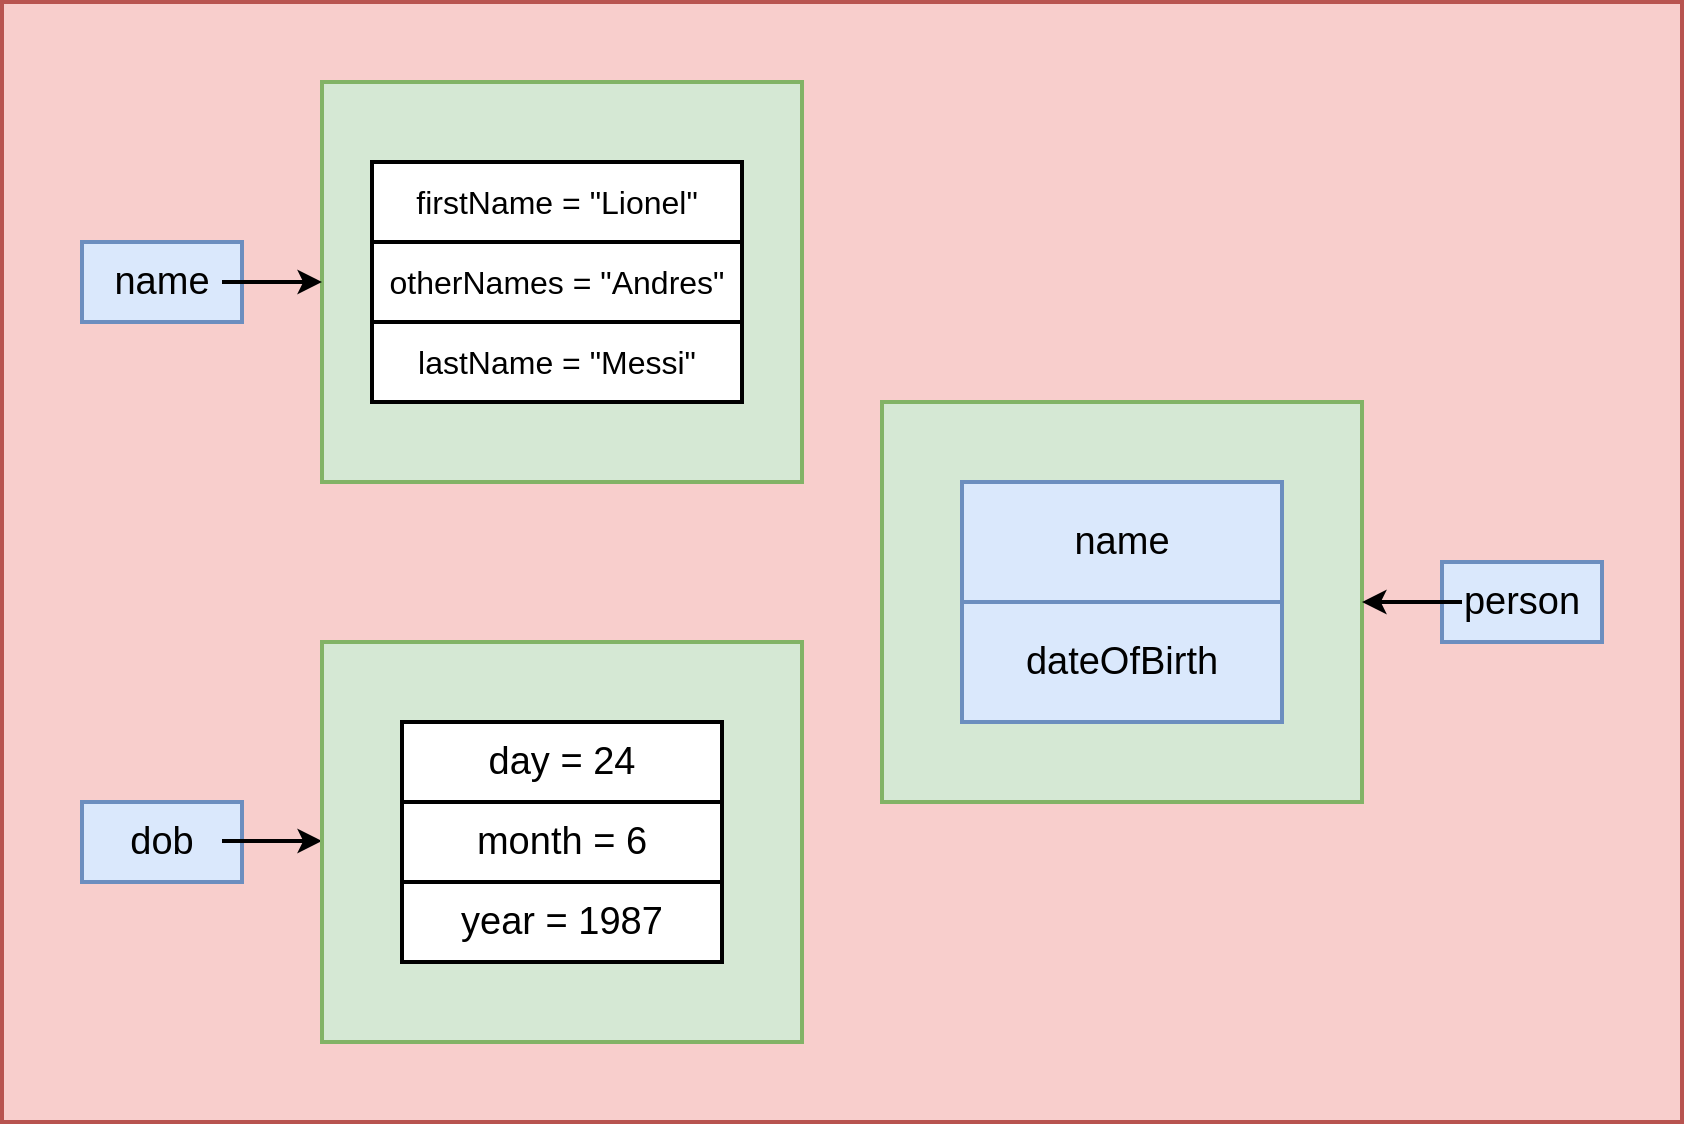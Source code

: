 <mxfile version="24.7.16">
  <diagram name="Page-1" id="_IasBjUSQdwa9RZPiC3T">
    <mxGraphModel dx="1224" dy="1776" grid="1" gridSize="10" guides="1" tooltips="1" connect="1" arrows="1" fold="1" page="1" pageScale="1" pageWidth="850" pageHeight="1100" math="0" shadow="0">
      <root>
        <mxCell id="0" />
        <mxCell id="1" parent="0" />
        <mxCell id="sqc1sh8f8B0knUVZhn_t-24" value="" style="rounded=0;whiteSpace=wrap;html=1;fillColor=#f8cecc;strokeColor=#b85450;strokeWidth=2;fontSize=15;" vertex="1" parent="1">
          <mxGeometry x="80" width="840" height="560" as="geometry" />
        </mxCell>
        <mxCell id="sqc1sh8f8B0knUVZhn_t-23" value="person" style="rounded=0;whiteSpace=wrap;html=1;fillColor=#dae8fc;strokeColor=#6c8ebf;strokeWidth=2;fontSize=19;" vertex="1" parent="1">
          <mxGeometry x="800" y="280" width="80" height="40" as="geometry" />
        </mxCell>
        <mxCell id="sqc1sh8f8B0knUVZhn_t-8" value="" style="rounded=0;whiteSpace=wrap;html=1;fillColor=#d5e8d4;strokeColor=#82b366;strokeWidth=2;fontSize=15;" vertex="1" parent="1">
          <mxGeometry x="240" y="40" width="240" height="200" as="geometry" />
        </mxCell>
        <mxCell id="sqc1sh8f8B0knUVZhn_t-1" value="name" style="rounded=0;whiteSpace=wrap;html=1;fillColor=#dae8fc;strokeColor=#6c8ebf;strokeWidth=2;fontSize=19;" vertex="1" parent="1">
          <mxGeometry x="120" y="120" width="80" height="40" as="geometry" />
        </mxCell>
        <mxCell id="sqc1sh8f8B0knUVZhn_t-2" value="dob" style="rounded=0;whiteSpace=wrap;html=1;fillColor=#dae8fc;strokeColor=#6c8ebf;strokeWidth=2;fontSize=19;" vertex="1" parent="1">
          <mxGeometry x="120" y="400" width="80" height="40" as="geometry" />
        </mxCell>
        <mxCell id="sqc1sh8f8B0knUVZhn_t-3" value="" style="endArrow=classic;html=1;rounded=0;strokeWidth=2;fontSize=15;" edge="1" parent="1">
          <mxGeometry width="50" height="50" relative="1" as="geometry">
            <mxPoint x="190" y="140" as="sourcePoint" />
            <mxPoint x="240" y="140" as="targetPoint" />
          </mxGeometry>
        </mxCell>
        <mxCell id="sqc1sh8f8B0knUVZhn_t-4" value="" style="endArrow=classic;html=1;rounded=0;strokeWidth=2;fontSize=15;" edge="1" parent="1">
          <mxGeometry width="50" height="50" relative="1" as="geometry">
            <mxPoint x="190" y="419.5" as="sourcePoint" />
            <mxPoint x="240" y="419.5" as="targetPoint" />
          </mxGeometry>
        </mxCell>
        <mxCell id="sqc1sh8f8B0knUVZhn_t-5" value="firstName = &quot;Lionel&quot;" style="rounded=0;whiteSpace=wrap;html=1;strokeWidth=2;fontSize=16;" vertex="1" parent="1">
          <mxGeometry x="265" y="80" width="185" height="40" as="geometry" />
        </mxCell>
        <mxCell id="sqc1sh8f8B0knUVZhn_t-6" value="otherNames = &quot;Andres&quot;" style="rounded=0;whiteSpace=wrap;html=1;strokeWidth=2;fontSize=16;" vertex="1" parent="1">
          <mxGeometry x="265" y="120" width="185" height="40" as="geometry" />
        </mxCell>
        <mxCell id="sqc1sh8f8B0knUVZhn_t-7" value="lastName = &quot;Messi&quot;" style="rounded=0;whiteSpace=wrap;html=1;strokeWidth=2;fontSize=16;" vertex="1" parent="1">
          <mxGeometry x="265" y="160" width="185" height="40" as="geometry" />
        </mxCell>
        <mxCell id="sqc1sh8f8B0knUVZhn_t-14" value="" style="rounded=0;whiteSpace=wrap;html=1;fillColor=#d5e8d4;strokeColor=#82b366;strokeWidth=2;fontSize=15;" vertex="1" parent="1">
          <mxGeometry x="240" y="320" width="240" height="200" as="geometry" />
        </mxCell>
        <mxCell id="sqc1sh8f8B0knUVZhn_t-15" value="day = 24" style="rounded=0;whiteSpace=wrap;html=1;strokeWidth=2;fontSize=19;" vertex="1" parent="1">
          <mxGeometry x="280" y="360" width="160" height="40" as="geometry" />
        </mxCell>
        <mxCell id="sqc1sh8f8B0knUVZhn_t-16" value="month = 6" style="rounded=0;whiteSpace=wrap;html=1;strokeWidth=2;fontSize=19;" vertex="1" parent="1">
          <mxGeometry x="280" y="400" width="160" height="40" as="geometry" />
        </mxCell>
        <mxCell id="sqc1sh8f8B0knUVZhn_t-17" value="year = 1987" style="rounded=0;whiteSpace=wrap;html=1;strokeWidth=2;fontSize=19;" vertex="1" parent="1">
          <mxGeometry x="280" y="440" width="160" height="40" as="geometry" />
        </mxCell>
        <mxCell id="sqc1sh8f8B0knUVZhn_t-18" value="" style="rounded=0;whiteSpace=wrap;html=1;fillColor=#d5e8d4;strokeColor=#82b366;strokeWidth=2;fontSize=15;" vertex="1" parent="1">
          <mxGeometry x="520" y="200" width="240" height="200" as="geometry" />
        </mxCell>
        <mxCell id="sqc1sh8f8B0knUVZhn_t-19" value="name" style="rounded=0;whiteSpace=wrap;html=1;fillColor=#dae8fc;strokeColor=#6c8ebf;strokeWidth=2;fontSize=19;" vertex="1" parent="1">
          <mxGeometry x="560" y="240" width="160" height="60" as="geometry" />
        </mxCell>
        <mxCell id="sqc1sh8f8B0knUVZhn_t-21" value="dateOfBirth" style="rounded=0;whiteSpace=wrap;html=1;fillColor=#dae8fc;strokeColor=#6c8ebf;strokeWidth=2;fontSize=19;" vertex="1" parent="1">
          <mxGeometry x="560" y="300" width="160" height="60" as="geometry" />
        </mxCell>
        <mxCell id="sqc1sh8f8B0knUVZhn_t-22" value="" style="endArrow=classic;html=1;rounded=0;entryX=1;entryY=0.5;entryDx=0;entryDy=0;strokeWidth=2;fontSize=15;" edge="1" parent="1" target="sqc1sh8f8B0knUVZhn_t-18">
          <mxGeometry width="50" height="50" relative="1" as="geometry">
            <mxPoint x="810" y="300" as="sourcePoint" />
            <mxPoint x="860" y="250" as="targetPoint" />
          </mxGeometry>
        </mxCell>
      </root>
    </mxGraphModel>
  </diagram>
</mxfile>
